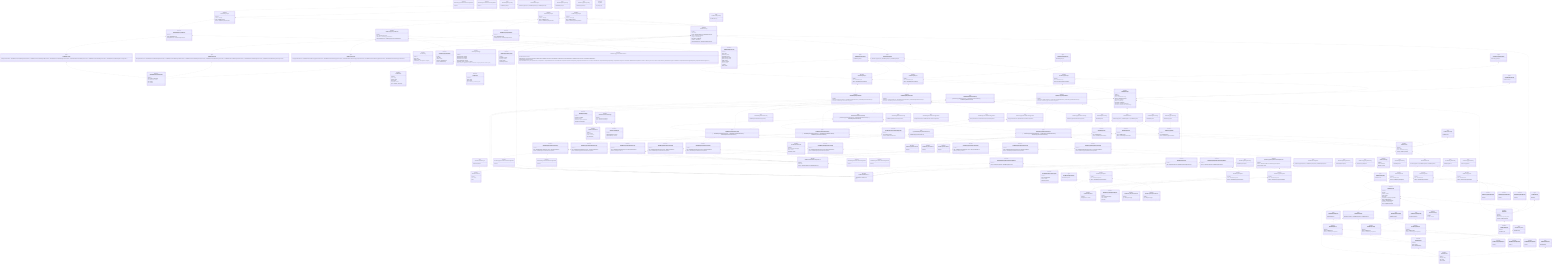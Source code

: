 classDiagram
class JSONDataLabelVAny~T~ {
  <<type>>
  JSONDataLabel#60;T#62;
}
JSONDataLabelVAny~T~ <.. JSONDataLabel~T~


class JSONDataLabel~T~ {
  <<interface>>
  version: 1
  name: string
  unit: T
}



class JSONBaseDataLabelsGroup~From, T~ {
  <<interface>>
  version: 1
  from: From
  choices: JSONSelectableList#60;JSONDataLabel#60;T#62;#62;
}
JSONBaseDataLabelsGroup~From, T~ <.. JSONSelectableList~T, L~
JSONBaseDataLabelsGroup~From, T~ <.. JSONDataLabel~T~


class JSONBaseDataLabels {
  <<interface>>
  version: 1
  table: JSONSelectableList#60;JSONTableDataLabelsParameters#62;
}
JSONBaseDataLabels <.. JSONSelectableList~T, L~
JSONBaseDataLabels <.. JSONTableDataLabelsParameters


class JSONTableDataLabelsParameters {
  <<interface>>
  version: 1
  from: DataLabelsFrom
  index?: number
  dataLabels: string[]
}



class JSONHeavydynDataLabelsGroup {
  <<type>>
  JSONHeavydynDataLabelsGroups[number]
}
JSONHeavydynDataLabelsGroup <.. JSONHeavydynDataLabelsGroups


class JSONHeavydynDataLabelsGroups {
  <<type>>
  [   JSONHeavydynDropDataLabelsGroup,   JSONHeavydynTestDataLabelsGroup,   JSONHeavydynZoneDataLabelsGroup ]
}
JSONHeavydynDataLabelsGroups <.. JSONHeavydynDropDataLabelsGroup
JSONHeavydynDataLabelsGroups <.. JSONHeavydynTestDataLabelsGroup
JSONHeavydynDataLabelsGroups <.. JSONHeavydynZoneDataLabelsGroup


class JSONHeavydynDropDataLabelsGroup {
  <<interface>>
  version: 1
  base: JSONBaseDataLabelsGroup#60;'Drop', HeavydynUnitsNames#62;
  distinct: JSONHeavydynDropDataLabelsGroupDistinct
}
JSONHeavydynDropDataLabelsGroup <.. JSONBaseDataLabelsGroup~From, T~
JSONHeavydynDropDataLabelsGroup <.. JSONHeavydynDropDataLabelsGroupDistinct


class JSONHeavydynDropDataLabelsGroupDistinct {
  <<interface>>
  version: 1
  indexes: JSONSelectableList#60;JSONHeavydynDropIndex#62;
  sequenceName: string
}
JSONHeavydynDropDataLabelsGroupDistinct <.. JSONSelectableList~T, L~
JSONHeavydynDropDataLabelsGroupDistinct <.. JSONHeavydynDropIndex


class JSONHeavydynTestDataLabelsGroup {
  <<interface>>
  version: 1
  base: JSONBaseDataLabelsGroup#60;'Test', HeavydynUnitsNames#62;
  distinct: #123;     readonly version: 1   #125;
}
JSONHeavydynTestDataLabelsGroup <.. JSONBaseDataLabelsGroup~From, T~


class JSONHeavydynTestDataLabelsGroupDistinct {
  <<interface>>
  version: 1
}



class JSONHeavydynZoneDataLabelsGroup {
  <<interface>>
  version: 1
  base: JSONBaseDataLabelsGroup#60;'Zone', HeavydynUnitsNames#62;
  distinct: JSONHeavydynZoneDataLabelsGroupDistinct
}
JSONHeavydynZoneDataLabelsGroup <.. JSONBaseDataLabelsGroup~From, T~
JSONHeavydynZoneDataLabelsGroup <.. JSONHeavydynZoneDataLabelsGroupDistinct


class JSONHeavydynZoneDataLabelsGroupDistinct {
  <<interface>>
  version: 1
}



class JSONMaxidynDataLabelsGroup {
  <<type>>
  JSONMaxidynDataLabelsGroups[number]
}
JSONMaxidynDataLabelsGroup <.. JSONMaxidynDataLabelsGroups


class JSONMaxidynDataLabelsGroups {
  <<type>>
  [   JSONMaxidynDropDataLabelsGroup,   JSONMaxidynTestDataLabelsGroup,   JSONMaxidynZoneDataLabelsGroup ]
}
JSONMaxidynDataLabelsGroups <.. JSONMaxidynDropDataLabelsGroup
JSONMaxidynDataLabelsGroups <.. JSONMaxidynTestDataLabelsGroup
JSONMaxidynDataLabelsGroups <.. JSONMaxidynZoneDataLabelsGroup


class JSONMaxidynDropDataLabelsGroup {
  <<interface>>
  version: 1
  base: JSONBaseDataLabelsGroup#60;'Drop', MaxidynUnitsNames#62;
  distinct: JSONMaxidynDropDataLabelsGroupDistinct
}
JSONMaxidynDropDataLabelsGroup <.. JSONBaseDataLabelsGroup~From, T~
JSONMaxidynDropDataLabelsGroup <.. JSONMaxidynDropDataLabelsGroupDistinct


class JSONMaxidynDropDataLabelsGroupDistinct {
  <<interface>>
  version: 1
  indexes: JSONSelectableList#60;JSONMaxidynDropIndex#62;
}
JSONMaxidynDropDataLabelsGroupDistinct <.. JSONSelectableList~T, L~
JSONMaxidynDropDataLabelsGroupDistinct <.. JSONMaxidynDropIndex


class JSONMaxidynTestDataLabelsGroup {
  <<interface>>
  version: 1
  base: JSONBaseDataLabelsGroup#60;'Test', MaxidynUnitsNames#62;
  distinct: #123;     readonly version: 1   #125;
}
JSONMaxidynTestDataLabelsGroup <.. JSONBaseDataLabelsGroup~From, T~


class JSONMaxidynTestDataLabelsGroupDistinct {
  <<interface>>
  version: 1
}



class JSONMaxidynZoneDataLabelsGroup {
  <<interface>>
  version: 1
  base: JSONBaseDataLabelsGroup#60;'Zone', MaxidynUnitsNames#62;
  distinct: JSONMaxidynZoneDataLabelsGroupDistinct
}
JSONMaxidynZoneDataLabelsGroup <.. JSONBaseDataLabelsGroup~From, T~
JSONMaxidynZoneDataLabelsGroup <.. JSONMaxidynZoneDataLabelsGroupDistinct


class JSONMaxidynZoneDataLabelsGroupDistinct {
  <<interface>>
  version: 1
}



class JSONMinidynDataLabelsGroup {
  <<type>>
  JSONMinidynDataLabelsGroups[number]
}
JSONMinidynDataLabelsGroup <.. JSONMinidynDataLabelsGroups


class JSONMinidynDataLabelsGroups {
  <<type>>
  [   JSONMinidynDropDataLabelsGroup,   JSONMinidynTestDataLabelsGroup,   JSONMinidynZoneDataLabelsGroup ]
}
JSONMinidynDataLabelsGroups <.. JSONMinidynDropDataLabelsGroup
JSONMinidynDataLabelsGroups <.. JSONMinidynTestDataLabelsGroup
JSONMinidynDataLabelsGroups <.. JSONMinidynZoneDataLabelsGroup


class AnyJSONMinidynDropDataLabelsGroup {
  <<type>>
  JSONMinidynDropDataLabelsGroup
}
AnyJSONMinidynDropDataLabelsGroup <.. JSONMinidynDropDataLabelsGroup


class JSONMinidynDropDataLabelsGroup {
  <<interface>>
  version: 1
  base: JSONBaseDataLabelsGroup#60;'Drop', MinidynUnitsNames#62;
  distinct: JSONMinidynDropDataLabelsGroupDistinct
}
JSONMinidynDropDataLabelsGroup <.. JSONBaseDataLabelsGroup~From, T~
JSONMinidynDropDataLabelsGroup <.. JSONMinidynDropDataLabelsGroupDistinct


class JSONMinidynDropDataLabelsGroupDistinct {
  <<interface>>
  version: 1
  indexes: JSONSelectableList#60;JSONMinidynDropIndex#62;
}
JSONMinidynDropDataLabelsGroupDistinct <.. JSONSelectableList~T, L~
JSONMinidynDropDataLabelsGroupDistinct <.. JSONMinidynDropIndex


class JSONMinidynTestDataLabelsGroup {
  <<interface>>
  version: 1
  base: JSONBaseDataLabelsGroup#60;'Test', MinidynUnitsNames#62;
  distinct: JSONMinidynTestDataLabelsGroupDistinct
}
JSONMinidynTestDataLabelsGroup <.. JSONBaseDataLabelsGroup~From, T~
JSONMinidynTestDataLabelsGroup <.. JSONMinidynTestDataLabelsGroupDistinct


class JSONMinidynTestDataLabelsGroupDistinct {
  <<interface>>
  version: 1
}



class JSONMinidynZoneDataLabelsGroup {
  <<interface>>
  version: 1
  base: JSONBaseDataLabelsGroup#60;'Zone', MinidynUnitsNames#62;
  distinct: JSONMinidynZoneDataLabelsGroupDistinct
}
JSONMinidynZoneDataLabelsGroup <.. JSONBaseDataLabelsGroup~From, T~
JSONMinidynZoneDataLabelsGroup <.. JSONMinidynZoneDataLabelsGroupDistinct


class JSONMinidynZoneDataLabelsGroupDistinct {
  <<interface>>
  version: 1
}



class JSONDataValueVAny {
  <<type>>
  JSONDataValue
}
JSONDataValueVAny <.. JSONDataValue


class JSONDataValue {
  <<interface>>
  version: 1
  category: string
  label: string
  value: number
}



class JSONBaseDropVAny {
  <<type>>
  JSONBaseDrop
}
JSONBaseDropVAny <.. JSONBaseDrop


class JSONBaseDrop {
  <<interface>>
  version: 1
  index: number
  data: JSONDataValue[]
}
JSONBaseDrop <.. JSONDataValue


class JSONBaseDropIndexVAny {
  <<type>>
  JSONBaseDropIndex
}
JSONBaseDropIndexVAny <.. JSONBaseDropIndex


class JSONBaseDropIndex {
  <<interface>>
  version: 1
  displayedIndex: number
}



class JSONHeavydynDropVAny {
  <<type>>
  JSONHeavydynDrop
}
JSONHeavydynDropVAny <.. JSONHeavydynDrop


class JSONHeavydynDrop {
  <<interface>>
  version: 1
  base: JSONBaseDrop
  distinct: JSONHeavydynDropDistinct
}
JSONHeavydynDrop <.. JSONBaseDrop
JSONHeavydynDrop <.. JSONHeavydynDropDistinct


class JSONHeavydynDropDistinct {
  <<interface>>
  version: 1
}



class JSONHeavydynDropIndexVAny {
  <<type>>
  JSONHeavydynDropIndex
}
JSONHeavydynDropIndexVAny <.. JSONHeavydynDropIndex


class JSONHeavydynDropIndex {
  <<interface>>
  version: 1
  base: JSONBaseDropIndex
  distinct: JSONHeavydynDropIndexDistinct
}
JSONHeavydynDropIndex <.. JSONBaseDropIndex
JSONHeavydynDropIndex <.. JSONHeavydynDropIndexDistinct


class JSONHeavydynDropIndexDistinct {
  <<interface>>
  version: 1
  type: HeavydynDropType
  value: number
  unit: string
}



class JSONMaxidynDropVAny {
  <<type>>
  JSONMaxidynDrop
}
JSONMaxidynDropVAny <.. JSONMaxidynDrop


class JSONMaxidynDrop {
  <<interface>>
  version: 1
  base: JSONBaseDrop
  distinct: JSONMaxidynDropDistinct
}
JSONMaxidynDrop <.. JSONBaseDrop
JSONMaxidynDrop <.. JSONMaxidynDropDistinct


class JSONMaxidynDropDistinct {
  <<interface>>
  version: 1
}



class JSONMaxidynDropIndexVAny {
  <<type>>
  JSONMaxidynDropIndex
}
JSONMaxidynDropIndexVAny <.. JSONMaxidynDropIndex


class JSONMaxidynDropIndex {
  <<interface>>
  version: 1
  base: JSONBaseDropIndex
  distinct: JSONMaxidynDropIndexDistinct
}
JSONMaxidynDropIndex <.. JSONBaseDropIndex
JSONMaxidynDropIndex <.. JSONMaxidynDropIndexDistinct


class JSONMaxidynDropIndexDistinct {
  <<interface>>
  version: 1
  type: MaxidynDropType
}



class JSONMinidynDropVAny {
  <<type>>
  JSONMinidynDrop
}
JSONMinidynDropVAny <.. JSONMinidynDrop


class JSONMinidynDrop {
  <<interface>>
  version: 1
  base: JSONBaseDrop
  distinct: JSONMinidynDropDistinct
}
JSONMinidynDrop <.. JSONBaseDrop
JSONMinidynDrop <.. JSONMinidynDropDistinct


class JSONMinidynDropDistinct {
  <<interface>>
  version: 1
}



class JSONMinidynDropIndexVAny {
  <<type>>
  JSONMinidynDropIndex
}
JSONMinidynDropIndexVAny <.. JSONMinidynDropIndex


class JSONMinidynDropIndex {
  <<interface>>
  version: 1
  base: JSONBaseDropIndex
  distinct: JSONMinidynDropIndexDistinct
}
JSONMinidynDropIndex <.. JSONBaseDropIndex
JSONMinidynDropIndex <.. JSONMinidynDropIndexDistinct


class JSONMinidynDropIndexDistinct {
  <<interface>>
  version: 1
  type: MinidynDropType
}



class JSONMachineDrop {
  <<type>>
  JSONHeavydynDrop | JSONMaxidynDrop | JSONMinidynDrop
}
JSONMachineDrop <.. JSONHeavydynDrop
JSONMachineDrop <.. JSONMaxidynDrop
JSONMachineDrop <.. JSONMinidynDrop


class JSONMachineDropIndex {
  <<type>>
  | JSONHeavydynDropIndex   | JSONMaxidynDropIndex   | JSONMinidynDropIndex
}
JSONMachineDropIndex <.. JSONHeavydynDropIndex
JSONMachineDropIndex <.. JSONMaxidynDropIndex
JSONMachineDropIndex <.. JSONMinidynDropIndex


class JSONFieldVAny {
  <<type>>
  JSONField
}
JSONFieldVAny <.. JSONField


class JSONField {
  <<interface>>
  version: 1
  label: string
  value: boolean | number | string
  settings: JSONFieldSettings
}
JSONField <.. JSONFieldSettings


class JSONFieldSettings {
  <<interface>>
  version: 1
  readOnly?: true
}



class JSONMathUnit~PossibleUnits~ {
  <<interface>>
  version: 1
  currentUnit: PossibleUnits
  currentPrecision: number
  max: number
  min?: number
}



class JSONHeavydynUnits {
  <<type>>
  HeavydynUnitsSkeleton#60;   JSONMathUnit#60;PossibleHeavydynDeflectionUnits#62;,   JSONMathUnit#60;PossibleHeavydynForceUnits#62;,   JSONMathUnit#60;PossibleHeavydynTemperatureUnits#62;,   JSONMathUnit#60;PossibleHeavydynDistanceUnits#62;,   JSONMathUnit#60;PossibleHeavydynTimeUnits#62; #62;
}
JSONHeavydynUnits <.. JSONMathUnit~PossibleUnits~


class JSONMaxidynUnits {
  <<type>>
  MaxidynUnitsSkeleton#60;   JSONMathUnit#60;PossibleMaxidynModulusUnits#62;,   JSONMathUnit#60;PossibleMaxidynStiffnessUnits#62;,   JSONMathUnit#60;PossibleMaxidynDeflectionUnits#62;,   JSONMathUnit#60;PossibleMaxidynForceUnits#62;,   JSONMathUnit#60;PossibleMaxidynDistanceUnits#62;,   JSONMathUnit#60;PossibleMaxidynTimeUnits#62;,   JSONMathUnit#60;PossibleMaxidynPercentageUnits#62; #62;
}
JSONMaxidynUnits <.. JSONMathUnit~PossibleUnits~


class JSONMinidynUnits {
  <<type>>
  MinidynUnitsSkeleton#60;   JSONMathUnit#60;PossibleMinidynModulusUnits#62;,   JSONMathUnit#60;PossibleMinidynStiffnessUnits#62;,   JSONMathUnit#60;PossibleMinidynDeflectionUnits#62;,   JSONMathUnit#60;PossibleMinidynForceUnits#62;,   JSONMathUnit#60;PossibleMinidynTimeUnits#62;,   JSONMathUnit#60;PossibleMinidynPercentageUnits#62; #62;
}
JSONMinidynUnits <.. JSONMathUnit~PossibleUnits~


class JSONOverlay {
  <<interface>>
  version: 1
  name: string
  opacity?: number
  coordinates?: #123;     nw: LngLat     se: LngLat   #125;
}



class JSONBasePointVAny {
  <<type>>
  JSONBasePoint
}
JSONBasePointVAny <.. JSONBasePoint


class JSONBasePoint {
  <<interface>>
  version: 1
  id: string
  number: number
  index: number
  date: string
  coordinates: mapboxgl.LngLatLike
  data: JSONDataValue[]
  settings: JSONPointSettings
  information: JSONField[]
  drops: JSONMachineDrop[]
}
JSONBasePoint <.. JSONDataValue
JSONBasePoint <.. JSONPointSettings
JSONBasePoint <.. JSONField
JSONBasePoint <.. JSONMachineDrop


class JSONPointSettings {
  <<interface>>
  version: 1
  isVisible: boolean
}



class JSONHeavydynPointVAny {
  <<type>>
  JSONHeavydynPoint
}
JSONHeavydynPointVAny <.. JSONHeavydynPoint


class JSONHeavydynPoint {
  <<interface>>
  version: 1
  base: JSONBasePoint
  distinct: JSONHeavydynPointDistinct
}
JSONHeavydynPoint <.. JSONBasePoint
JSONHeavydynPoint <.. JSONHeavydynPointDistinct


class JSONHeavydynPointDistinct {
  <<interface>>
  version: 1
}



class JSONMaxidynPointVAny {
  <<type>>
  JSONMaxidynPoint
}
JSONMaxidynPointVAny <.. JSONMaxidynPoint


class JSONMaxidynPoint {
  <<interface>>
  version: 1
  base: JSONBasePoint
  distinct: JSONMaxidynPointDistinct
}
JSONMaxidynPoint <.. JSONBasePoint
JSONMaxidynPoint <.. JSONMaxidynPointDistinct


class JSONMaxidynPointDistinct {
  <<interface>>
  version: 1
}



class JSONMinidynPointVAny {
  <<type>>
  JSONMinidynPoint
}
JSONMinidynPointVAny <.. JSONMinidynPoint


class JSONMinidynPoint {
  <<interface>>
  version: 1
  base: JSONBasePoint
  distinct: JSONMinidynPointDistinct
}
JSONMinidynPoint <.. JSONBasePoint
JSONMinidynPoint <.. JSONMinidynPointDistinct


class JSONMinidynPointDistinct {
  <<interface>>
  version: 1
}



class JSONMachinePoint {
  <<type>>
  JSONHeavydynPoint | JSONMaxidynPoint | JSONMinidynPoint
}
JSONMachinePoint <.. JSONHeavydynPoint
JSONMachinePoint <.. JSONMaxidynPoint
JSONMachinePoint <.. JSONMinidynPoint


class JSONBaseProjectVAny {
  <<type>>
  JSONBaseProject
}
JSONBaseProjectVAny <.. JSONBaseProject


class JSONBaseProject {
  <<interface>>
  version: 1
  name: string
  reports: JSONSelectableList#60;JSONMachineReport#62;
  settings: JSONProjectSettings
  overlays: JSONOverlay[]
  information: JSONField[]
  hardware: JSONField[]
  acquisitionParameters: JSONAcquisitionParameters
}
JSONBaseProject <.. JSONSelectableList~T, L~
JSONBaseProject <.. JSONMachineReport
JSONBaseProject <.. JSONProjectSettings
JSONBaseProject <.. JSONOverlay
JSONBaseProject <.. JSONField
JSONBaseProject <.. JSONAcquisitionParameters


class JSONProjectSettings {
  <<interface>>
  version: 1
  arePointsVisible: boolean
  arePointsLinked: boolean
  arePointsLocked: boolean
  areOverlaysVisible: boolean
  pointsState: 'value' | 'number' | 'nothing'
  map: #123;     version: 1     styleIndex: number     coordinates: LngLat | null     zoom: number | null   #125;
}



class JSONAcquisitionParameters {
  <<interface>>
  version: 1
  nbSamples: number
  frequency: number
  preTrig: number
  smoothing?: boolean
}



class JSONHeavydynProjectVAny {
  <<type>>
  JSONHeavydynProject
}
JSONHeavydynProjectVAny <.. JSONHeavydynProject


class JSONHeavydynProject {
  <<interface>>
  version: 1
  machine: 'Heavydyn'
  base: JSONBaseProject
  distinct: JSONHeavydynProjectDistinct
}
JSONHeavydynProject <.. JSONBaseProject
JSONHeavydynProject <.. JSONHeavydynProjectDistinct


class JSONHeavydynProjectDistinct {
  <<interface>>
  version: 1
  units: JSONHeavydynUnits
  calibrations: JSONHeavydynCalibrations
  correctionParameters?: JSONHeavydynCorrectionParameters
}
JSONHeavydynProjectDistinct <.. JSONHeavydynUnits
JSONHeavydynProjectDistinct <.. JSONHeavydynCalibrations
JSONHeavydynProjectDistinct <.. JSONHeavydynCorrectionParameters


class JSONHeavydynCalibrations {
  <<interface>>
  version: 1
  date: string
  dPlate: number
  channels: JSONChannel[]
  sensors: JSONSensor[]
}
JSONHeavydynCalibrations <.. JSONChannel
JSONHeavydynCalibrations <.. JSONSensor


class JSONChannel {
  <<interface>>
  version: 1
  name: string
  position: string
  gain: number
  acquisition: number
  type: 'LoadCell' | 'Geophone'
}



class JSONSensor {
  <<interface>>
  version: 1
  name: string
  gain: number
  type: 'AirTemp' | 'SurfTemp' | 'Dmi'
}



class JSONHeavydynCorrectionParameters {
  <<interface>>
  isLoadCorrection: boolean
  loadParameters: #123;     // Or boolean instead of optional object     loadReferenceSource: SelectableList#60;       LoadReferenceSourceList[number],       LoadReferenceSourceList     #62;     customValue: MathNumber   #125;
  isTemperatureCorrection: boolean
  temperatureParameters: #123;     // Temperature from #62; Temperature to     temperatureFromSource: SelectableList#60;       TemperatureFromSourceList[number],       TemperatureFromSourceList     #62;     average: SelectableList#60;       TemperatureAverageList[number],       TemperatureAverageList     #62;     customValue: MathNumber     temperatureTo: number // Given by the user, in France 15 deg celsius by default     structureType: SelectableList#60;       TemperatureStructureTypeList[number],       TemperatureStructureTypeList     #62;   #125;
}



class JSONMaxidynProjectVAny {
  <<type>>
  JSONMaxidynProject
}
JSONMaxidynProjectVAny <.. JSONMaxidynProject


class JSONMaxidynProject {
  <<interface>>
  version: 1
  machine: 'Maxidyn'
  base: JSONBaseProject
  distinct: JSONMaxidynProjectDistinct
}
JSONMaxidynProject <.. JSONBaseProject
JSONMaxidynProject <.. JSONMaxidynProjectDistinct


class JSONMaxidynProjectDistinct {
  <<interface>>
  version: 1
  units: JSONMaxidynUnits
  bearingParameters: JSONBearingParameters
}
JSONMaxidynProjectDistinct <.. JSONMaxidynUnits
JSONMaxidynProjectDistinct <.. JSONBearingParameters


class JSONMinidynProjectVAny {
  <<type>>
  JSONMinidynProject
}
JSONMinidynProjectVAny <.. JSONMinidynProject


class JSONMinidynProject {
  <<interface>>
  version: 1
  machine: 'Minidyn'
  base: JSONBaseProject
  distinct: JSONMinidynProjectDistinct
}
JSONMinidynProject <.. JSONBaseProject
JSONMinidynProject <.. JSONMinidynProjectDistinct


class JSONMinidynProjectDistinct {
  <<interface>>
  version: 1
  units: JSONMinidynUnits
  bearingParameters: JSONBearingParameters
}
JSONMinidynProjectDistinct <.. JSONMinidynUnits
JSONMinidynProjectDistinct <.. JSONBearingParameters


class JSONMachineProject {
  <<type>>
  | JSONHeavydynProject   | JSONMaxidynProject   | JSONMinidynProject
}
JSONMachineProject <.. JSONHeavydynProject
JSONMachineProject <.. JSONMaxidynProject
JSONMachineProject <.. JSONMinidynProject


class JSONBearingParameters {
  <<interface>>
  version: 1
  name: string
  algoBearing: string
  hasQuality: boolean
  algoProcessing1: string
  algoProcessing2: string
  dPlate: number
  cPoisson: number
  fForme: number
  k: number
  alpha: number
}



class JSONBaseReportVAny {
  <<type>>
  JSONBaseReport
}
JSONBaseReportVAny <.. JSONBaseReport


class JSONBaseReport {
  <<interface>>
  version: 1
  name: string
  zones: JSONMachineZone[]
  settings: JSONReportSettings
  screenshots: number[]
  platform: JSONField[]
  information: JSONField[]
  dataLabels: JSONBaseDataLabels
  thresholds: JSONBaseThresholdsSettings
}
JSONBaseReport <.. JSONMachineZone
JSONBaseReport <.. JSONReportSettings
JSONBaseReport <.. JSONField
JSONBaseReport <.. JSONBaseDataLabels
JSONBaseReport <.. JSONBaseThresholdsSettings


class JSONBaseThresholdsSettings {
  <<interface>>
  version: 1
  colors: JSONThresholdColors
  inputs: JSONThresholdInputs
}
JSONBaseThresholdsSettings <.. JSONThresholdColors
JSONBaseThresholdsSettings <.. JSONThresholdInputs


class JSONThresholdColors {
  <<interface>>
  version: 1
  low: ColorName
  middle: ColorName
  high: ColorName
}



class JSONThresholdInputs {
  <<interface>>
  version: 1
  isRequiredARange: boolean
  isOptionalARange: boolean
}



class JSONReportSettings {
  <<interface>>
  version: 1
  iconName: IconName
  isVisible: boolean
  colorization: ReportColorization
  groupBy: ReportGroupBy
}



class JSONHeavydynReportVAny {
  <<type>>
  JSONHeavydynReport
}
JSONHeavydynReportVAny <.. JSONHeavydynReport


class JSONHeavydynReport {
  <<interface>>
  version: 1
  base: JSONBaseReport
  distinct: JSONHeavydynReportDistinct
}
JSONHeavydynReport <.. JSONBaseReport
JSONHeavydynReport <.. JSONHeavydynReportDistinct


class JSONHeavydynReportDistinct {
  <<interface>>
  version: 1
  dataLabels: JSONSelectableList#60;     JSONHeavydynDataLabelsGroup,     JSONHeavydynDataLabelsGroups   #62;
  thresholds: JSONHeavydynThresholdsConfigurations
}
JSONHeavydynReportDistinct <.. JSONSelectableList~T, L~
JSONHeavydynReportDistinct <.. JSONHeavydynDataLabelsGroup
JSONHeavydynReportDistinct <.. JSONHeavydynDataLabelsGroups
JSONHeavydynReportDistinct <.. JSONHeavydynThresholdsConfigurations


class JSONHeavydynThresholdsConfigurations {
  <<type>>
  HeavydynUnitsSkeleton#60;JSONDistinctThresholdsConfiguration#62;
}
JSONHeavydynThresholdsConfigurations <.. JSONDistinctThresholdsConfiguration


class JSONMaxidynReportVAny {
  <<type>>
  JSONMaxidynReport
}
JSONMaxidynReportVAny <.. JSONMaxidynReport


class JSONMaxidynReport {
  <<interface>>
  version: 1
  base: JSONBaseReport
  distinct: JSONMaxidynReportDistinct
}
JSONMaxidynReport <.. JSONBaseReport
JSONMaxidynReport <.. JSONMaxidynReportDistinct


class JSONMaxidynReportDistinct {
  <<interface>>
  version: 1
  dataLabels: JSONSelectableList#60;     JSONMaxidynDataLabelsGroup,     JSONMaxidynDataLabelsGroups   #62;
  thresholds: JSONMaxidynThresholdsConfigurations
}
JSONMaxidynReportDistinct <.. JSONSelectableList~T, L~
JSONMaxidynReportDistinct <.. JSONMaxidynDataLabelsGroup
JSONMaxidynReportDistinct <.. JSONMaxidynDataLabelsGroups
JSONMaxidynReportDistinct <.. JSONMaxidynThresholdsConfigurations


class JSONMaxidynThresholdsConfigurations {
  <<type>>
  MaxidynUnitsSkeleton#60;JSONDistinctThresholdsConfiguration#62;
}
JSONMaxidynThresholdsConfigurations <.. JSONDistinctThresholdsConfiguration


class JSONMinidynReportVAny {
  <<type>>
  JSONMinidynReport
}
JSONMinidynReportVAny <.. JSONMinidynReport


class JSONMinidynReport {
  <<interface>>
  version: 1
  base: JSONBaseReport
  distinct: JSONMinidynReportDistinct
}
JSONMinidynReport <.. JSONBaseReport
JSONMinidynReport <.. JSONMinidynReportDistinct


class JSONMinidynReportDistinct {
  <<interface>>
  version: 1
  dataLabels: JSONSelectableList#60;     JSONMinidynDataLabelsGroup,     JSONMinidynDataLabelsGroups   #62;
  thresholds: JSONMinidynThresholdsConfigurations
}
JSONMinidynReportDistinct <.. JSONSelectableList~T, L~
JSONMinidynReportDistinct <.. JSONMinidynDataLabelsGroup
JSONMinidynReportDistinct <.. JSONMinidynDataLabelsGroups
JSONMinidynReportDistinct <.. JSONMinidynThresholdsConfigurations


class JSONMinidynThresholdsConfigurations {
  <<type>>
  MinidynUnitsSkeleton#60;JSONDistinctThresholdsConfiguration#62;
}
JSONMinidynThresholdsConfigurations <.. JSONDistinctThresholdsConfiguration


class JSONMachineReport {
  <<type>>
  | JSONHeavydynReport   | JSONMaxidynReport   | JSONMinidynReport
}
JSONMachineReport <.. JSONHeavydynReport
JSONMachineReport <.. JSONMaxidynReport
JSONMachineReport <.. JSONMinidynReport


class JSONMachineDataLabelsGroup {
  <<type>>
  | JSONHeavydynDataLabelsGroup   | JSONMaxidynDataLabelsGroup   | JSONMinidynDataLabelsGroup
}
JSONMachineDataLabelsGroup <.. JSONHeavydynDataLabelsGroup
JSONMachineDataLabelsGroup <.. JSONMaxidynDataLabelsGroup
JSONMachineDataLabelsGroup <.. JSONMinidynDataLabelsGroup


class JSONMachineDataLabelsGroups {
  <<type>>
  | JSONHeavydynDataLabelsGroups   | JSONMaxidynDataLabelsGroups   | JSONMinidynDataLabelsGroups
}
JSONMachineDataLabelsGroups <.. JSONHeavydynDataLabelsGroups
JSONMachineDataLabelsGroups <.. JSONMaxidynDataLabelsGroups
JSONMachineDataLabelsGroups <.. JSONMinidynDataLabelsGroups


class JSONCustomThreshold {
  <<interface>>
  version: 1
  type: CustomThresholdType
  value: number
  valueHigh: number
}



class JSONDistinctThresholdsConfiguration {
  <<interface>>
  version: 1
  selectedIndex: number
  custom: JSONCustomThreshold
}
JSONDistinctThresholdsConfiguration <.. JSONCustomThreshold


class JSONBaseZoneVAny {
  <<type>>
  JSONBaseZone
}
JSONBaseZoneVAny <.. JSONBaseZone


class JSONBaseZone {
  <<interface>>
  version: 1
  name: string
  points: JSONMachinePoint[]
  settings: JSONZoneSettings
}
JSONBaseZone <.. JSONMachinePoint
JSONBaseZone <.. JSONZoneSettings


class JSONZoneSettings {
  <<interface>>
  version: 1
  color: ColorName
  isVisible: boolean
}



class JSONHeavydynZoneVAny {
  <<type>>
  JSONHeavydynZone
}
JSONHeavydynZoneVAny <.. JSONHeavydynZone


class JSONHeavydynZone {
  <<interface>>
  version: 1
  base: JSONBaseZone
  distinct: JSONHeavydynZoneDistinct
}
JSONHeavydynZone <.. JSONBaseZone
JSONHeavydynZone <.. JSONHeavydynZoneDistinct


class JSONHeavydynZoneDistinct {
  <<interface>>
  version: 1
}



class JSONMaxidynZoneVAny {
  <<type>>
  JSONMaxidynZone
}
JSONMaxidynZoneVAny <.. JSONMaxidynZone


class JSONMaxidynZone {
  <<interface>>
  version: 1
  base: JSONBaseZone
  distinct: JSONMaxidynZoneDistinct
}
JSONMaxidynZone <.. JSONBaseZone
JSONMaxidynZone <.. JSONMaxidynZoneDistinct


class JSONMaxidynZoneDistinct {
  <<interface>>
  version: 1
}



class JSONMinidynZoneVAny {
  <<type>>
  JSONMinidynZone
}
JSONMinidynZoneVAny <.. JSONMinidynZone


class JSONMinidynZone {
  <<interface>>
  version: 1
  base: JSONBaseZone
  distinct: JSONMinidynZoneDistinct
}
JSONMinidynZone <.. JSONBaseZone
JSONMinidynZone <.. JSONMinidynZoneDistinct


class JSONMinidynZoneDistinct {
  <<interface>>
  version: 1
}



class JSONMachineZone {
  <<type>>
  JSONHeavydynZone | JSONMaxidynZone | JSONMinidynZone
}
JSONMachineZone <.. JSONHeavydynZone
JSONMachineZone <.. JSONMaxidynZone
JSONMachineZone <.. JSONMinidynZone


class JSONSelectableList~T, L~ {
  <<interface>>
  selectedIndex: number | null
  list: L
}



class AnyJSON {
  <<interface>>
  [key: string]: any
}